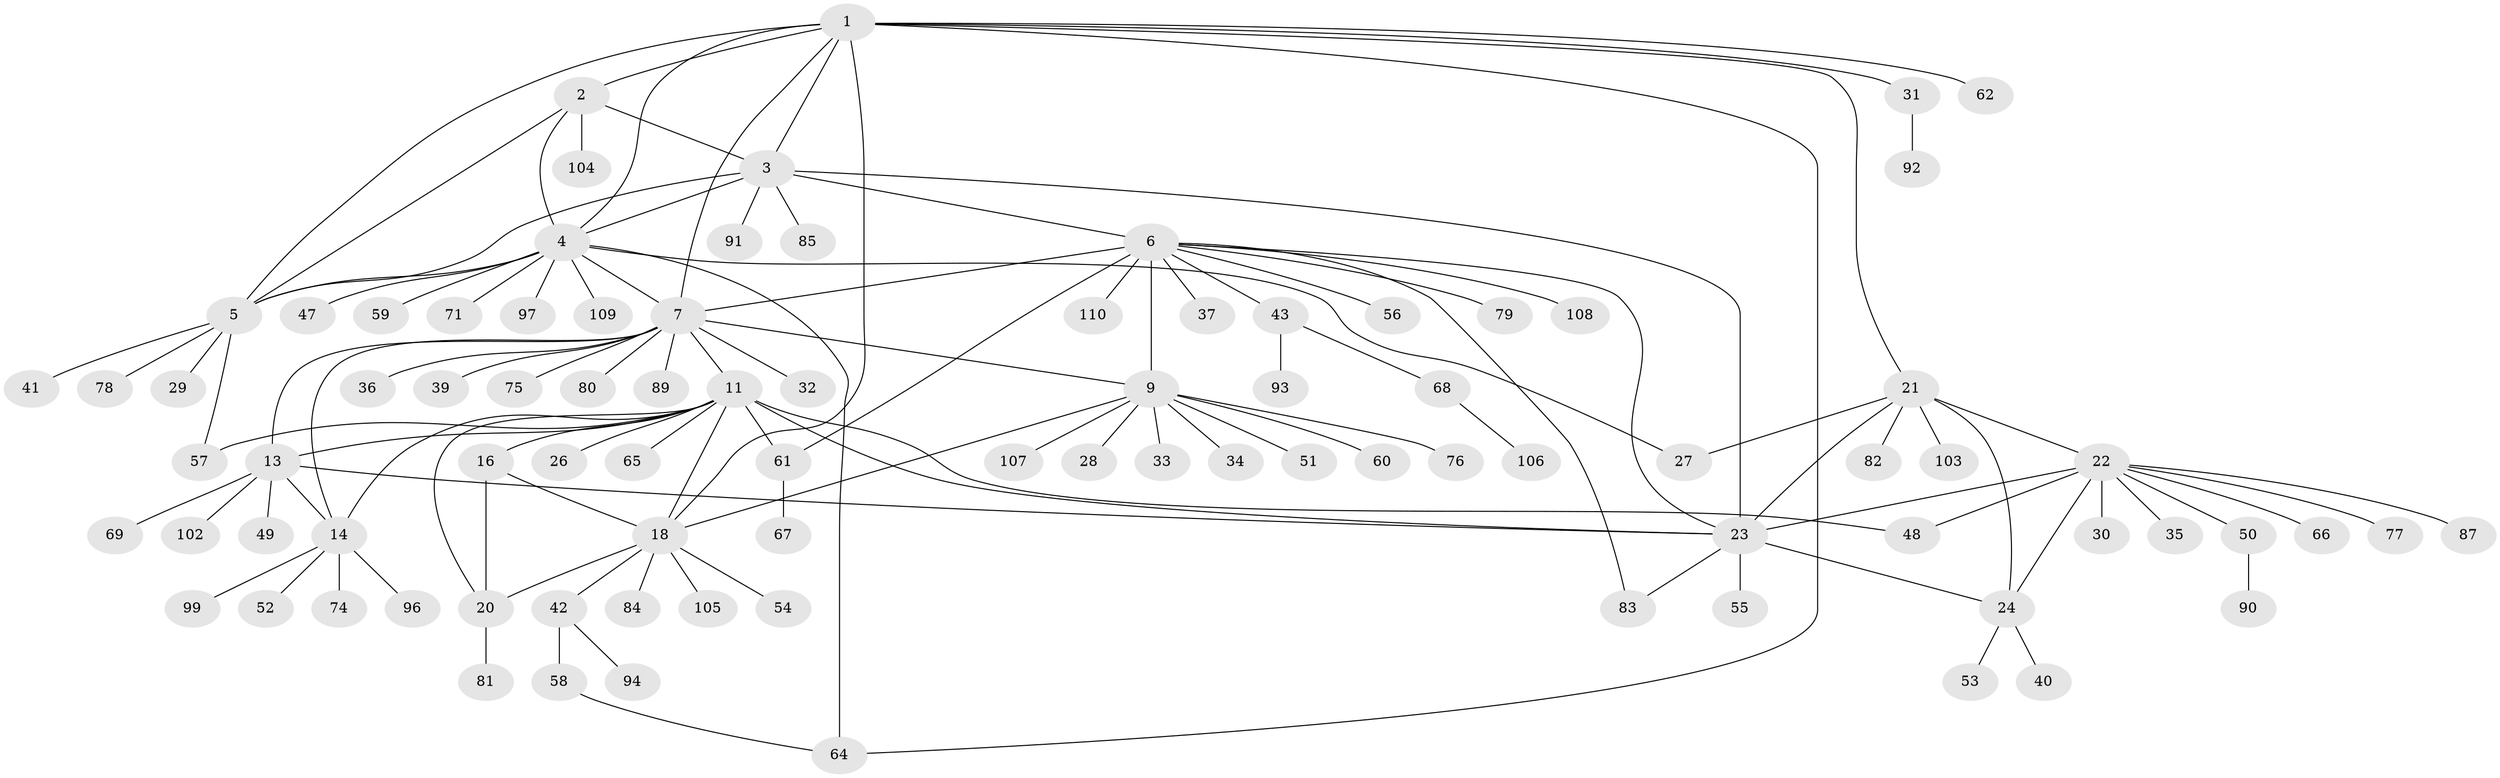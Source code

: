 // original degree distribution, {9: 0.03636363636363636, 6: 0.03636363636363636, 8: 0.045454545454545456, 13: 0.00909090909090909, 11: 0.01818181818181818, 10: 0.01818181818181818, 7: 0.01818181818181818, 5: 0.02727272727272727, 4: 0.01818181818181818, 12: 0.00909090909090909, 1: 0.6272727272727273, 2: 0.09090909090909091, 3: 0.045454545454545456}
// Generated by graph-tools (version 1.1) at 2025/42/03/06/25 10:42:15]
// undirected, 89 vertices, 119 edges
graph export_dot {
graph [start="1"]
  node [color=gray90,style=filled];
  1 [super="+72"];
  2 [super="+98"];
  3 [super="+45"];
  4 [super="+46"];
  5 [super="+70"];
  6 [super="+8"];
  7 [super="+12"];
  9 [super="+10"];
  11 [super="+17"];
  13 [super="+15"];
  14 [super="+44"];
  16;
  18 [super="+19"];
  20 [super="+95"];
  21 [super="+101"];
  22 [super="+73"];
  23 [super="+38"];
  24 [super="+25"];
  26;
  27;
  28;
  29;
  30;
  31;
  32;
  33;
  34;
  35;
  36;
  37;
  39;
  40;
  41;
  42 [super="+63"];
  43;
  47;
  48;
  49;
  50;
  51;
  52;
  53;
  54;
  55;
  56;
  57;
  58 [super="+100"];
  59 [super="+88"];
  60;
  61;
  62;
  64 [super="+86"];
  65;
  66;
  67;
  68;
  69;
  71;
  74;
  75;
  76;
  77;
  78;
  79;
  80;
  81;
  82;
  83;
  84;
  85;
  87;
  89;
  90;
  91;
  92;
  93;
  94;
  96;
  97;
  99;
  102;
  103;
  104;
  105;
  106;
  107;
  108;
  109;
  110;
  1 -- 2;
  1 -- 3;
  1 -- 4;
  1 -- 5;
  1 -- 21;
  1 -- 31;
  1 -- 62;
  1 -- 18;
  1 -- 7;
  1 -- 64;
  2 -- 3;
  2 -- 4;
  2 -- 5;
  2 -- 104;
  3 -- 4;
  3 -- 5;
  3 -- 85;
  3 -- 91;
  3 -- 6;
  3 -- 23;
  4 -- 5;
  4 -- 27;
  4 -- 47;
  4 -- 59;
  4 -- 64;
  4 -- 71;
  4 -- 97;
  4 -- 109;
  4 -- 7;
  5 -- 29;
  5 -- 41;
  5 -- 57;
  5 -- 78;
  6 -- 7 [weight=2];
  6 -- 9 [weight=4];
  6 -- 23;
  6 -- 37;
  6 -- 43;
  6 -- 56;
  6 -- 83;
  6 -- 108;
  6 -- 110;
  6 -- 61;
  6 -- 79;
  7 -- 9 [weight=2];
  7 -- 36;
  7 -- 39;
  7 -- 80;
  7 -- 89;
  7 -- 32;
  7 -- 11;
  7 -- 75;
  7 -- 13 [weight=2];
  7 -- 14;
  9 -- 28;
  9 -- 33;
  9 -- 34;
  9 -- 60;
  9 -- 76;
  9 -- 107;
  9 -- 18;
  9 -- 51;
  11 -- 13 [weight=2];
  11 -- 14;
  11 -- 26;
  11 -- 48;
  11 -- 61;
  11 -- 65;
  11 -- 16;
  11 -- 18 [weight=2];
  11 -- 20;
  11 -- 23;
  11 -- 57;
  13 -- 14 [weight=2];
  13 -- 23;
  13 -- 49;
  13 -- 69;
  13 -- 102;
  14 -- 52;
  14 -- 74;
  14 -- 96;
  14 -- 99;
  16 -- 18 [weight=2];
  16 -- 20;
  18 -- 20 [weight=2];
  18 -- 42;
  18 -- 84;
  18 -- 54;
  18 -- 105;
  20 -- 81;
  21 -- 22;
  21 -- 23;
  21 -- 24 [weight=2];
  21 -- 27;
  21 -- 82;
  21 -- 103;
  22 -- 23;
  22 -- 24 [weight=2];
  22 -- 30;
  22 -- 35;
  22 -- 48;
  22 -- 50;
  22 -- 66;
  22 -- 77;
  22 -- 87;
  23 -- 24 [weight=2];
  23 -- 55;
  23 -- 83;
  24 -- 53;
  24 -- 40;
  31 -- 92;
  42 -- 58;
  42 -- 94;
  43 -- 68;
  43 -- 93;
  50 -- 90;
  58 -- 64;
  61 -- 67;
  68 -- 106;
}
